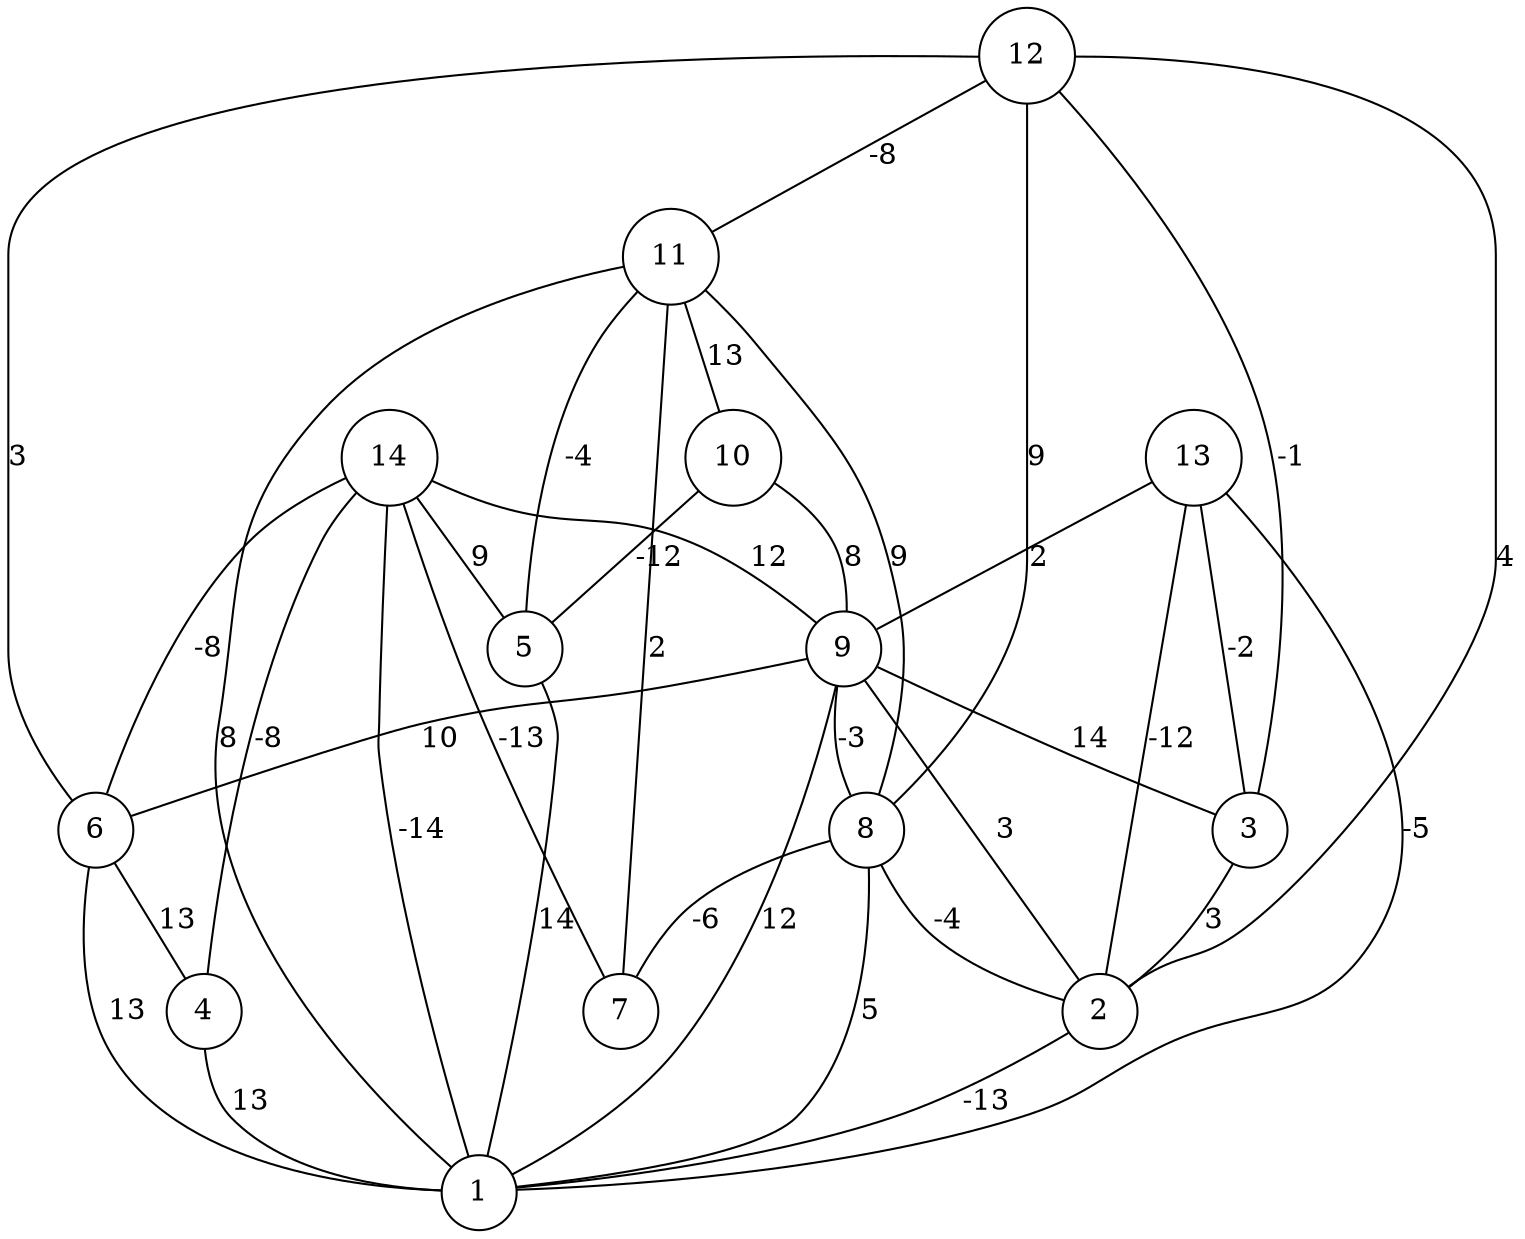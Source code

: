 graph { 
	 fontname="Helvetica,Arial,sans-serif" 
	 node [shape = circle]; 
	 14 -- 1 [label = "-14"];
	 14 -- 4 [label = "-8"];
	 14 -- 5 [label = "9"];
	 14 -- 6 [label = "-8"];
	 14 -- 7 [label = "-13"];
	 14 -- 9 [label = "12"];
	 13 -- 1 [label = "-5"];
	 13 -- 2 [label = "-12"];
	 13 -- 3 [label = "-2"];
	 13 -- 9 [label = "2"];
	 12 -- 2 [label = "4"];
	 12 -- 3 [label = "-1"];
	 12 -- 6 [label = "3"];
	 12 -- 8 [label = "9"];
	 12 -- 11 [label = "-8"];
	 11 -- 1 [label = "8"];
	 11 -- 5 [label = "-4"];
	 11 -- 7 [label = "2"];
	 11 -- 8 [label = "9"];
	 11 -- 10 [label = "13"];
	 10 -- 5 [label = "-12"];
	 10 -- 9 [label = "8"];
	 9 -- 1 [label = "12"];
	 9 -- 2 [label = "3"];
	 9 -- 3 [label = "14"];
	 9 -- 6 [label = "10"];
	 9 -- 8 [label = "-3"];
	 8 -- 1 [label = "5"];
	 8 -- 2 [label = "-4"];
	 8 -- 7 [label = "-6"];
	 6 -- 1 [label = "13"];
	 6 -- 4 [label = "13"];
	 5 -- 1 [label = "14"];
	 4 -- 1 [label = "13"];
	 3 -- 2 [label = "3"];
	 2 -- 1 [label = "-13"];
	 1;
	 2;
	 3;
	 4;
	 5;
	 6;
	 7;
	 8;
	 9;
	 10;
	 11;
	 12;
	 13;
	 14;
}
